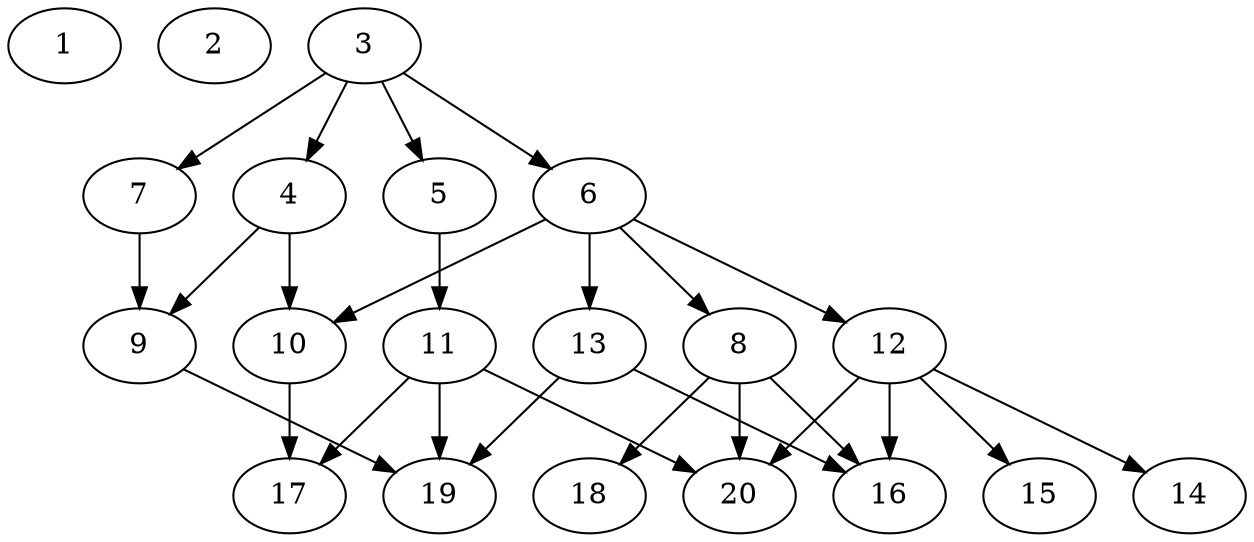 // DAG automatically generated by daggen at Wed Jul 24 22:02:40 2019
// ./daggen --dot -n 20 --ccr 0.5 --fat 0.6 --regular 0.5 --density 0.5 --mindata 5242880 --maxdata 52428800 
digraph G {
  1 [size="78862336", alpha="0.17", expect_size="39431168"] 
  2 [size="57149440", alpha="0.20", expect_size="28574720"] 
  3 [size="88082432", alpha="0.19", expect_size="44041216"] 
  3 -> 4 [size ="44041216"]
  3 -> 5 [size ="44041216"]
  3 -> 6 [size ="44041216"]
  3 -> 7 [size ="44041216"]
  4 [size="59396096", alpha="0.11", expect_size="29698048"] 
  4 -> 9 [size ="29698048"]
  4 -> 10 [size ="29698048"]
  5 [size="68063232", alpha="0.08", expect_size="34031616"] 
  5 -> 11 [size ="34031616"]
  6 [size="92758016", alpha="0.04", expect_size="46379008"] 
  6 -> 8 [size ="46379008"]
  6 -> 10 [size ="46379008"]
  6 -> 12 [size ="46379008"]
  6 -> 13 [size ="46379008"]
  7 [size="36882432", alpha="0.07", expect_size="18441216"] 
  7 -> 9 [size ="18441216"]
  8 [size="25174016", alpha="0.18", expect_size="12587008"] 
  8 -> 16 [size ="12587008"]
  8 -> 18 [size ="12587008"]
  8 -> 20 [size ="12587008"]
  9 [size="61233152", alpha="0.13", expect_size="30616576"] 
  9 -> 19 [size ="30616576"]
  10 [size="62887936", alpha="0.04", expect_size="31443968"] 
  10 -> 17 [size ="31443968"]
  11 [size="58413056", alpha="0.04", expect_size="29206528"] 
  11 -> 17 [size ="29206528"]
  11 -> 19 [size ="29206528"]
  11 -> 20 [size ="29206528"]
  12 [size="45316096", alpha="0.16", expect_size="22658048"] 
  12 -> 14 [size ="22658048"]
  12 -> 15 [size ="22658048"]
  12 -> 16 [size ="22658048"]
  12 -> 20 [size ="22658048"]
  13 [size="44482560", alpha="0.18", expect_size="22241280"] 
  13 -> 16 [size ="22241280"]
  13 -> 19 [size ="22241280"]
  14 [size="40179712", alpha="0.07", expect_size="20089856"] 
  15 [size="90830848", alpha="0.01", expect_size="45415424"] 
  16 [size="34144256", alpha="0.19", expect_size="17072128"] 
  17 [size="52023296", alpha="0.01", expect_size="26011648"] 
  18 [size="84297728", alpha="0.03", expect_size="42148864"] 
  19 [size="77168640", alpha="0.17", expect_size="38584320"] 
  20 [size="42530816", alpha="0.19", expect_size="21265408"] 
}

